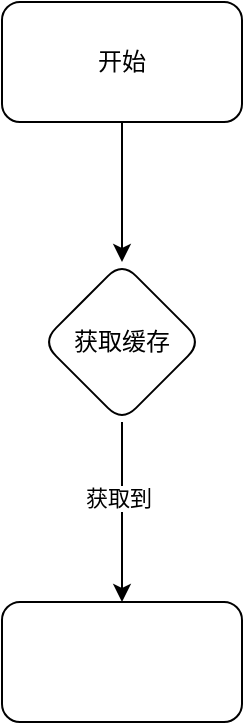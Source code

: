 <mxfile version="14.9.0" type="github"><diagram id="_JXIO3mQWKR-ZUf7hGOx" name="Page-1"><mxGraphModel dx="1298" dy="724" grid="1" gridSize="10" guides="1" tooltips="1" connect="1" arrows="1" fold="1" page="1" pageScale="1" pageWidth="827" pageHeight="1169" math="0" shadow="0"><root><mxCell id="0"/><mxCell id="1" parent="0"/><mxCell id="n1z91pCiqgJu8otjSNTX-5" value="" style="edgeStyle=orthogonalEdgeStyle;rounded=0;orthogonalLoop=1;jettySize=auto;html=1;" edge="1" parent="1" source="n1z91pCiqgJu8otjSNTX-1" target="n1z91pCiqgJu8otjSNTX-4"><mxGeometry relative="1" as="geometry"/></mxCell><mxCell id="n1z91pCiqgJu8otjSNTX-1" value="开始" style="rounded=1;whiteSpace=wrap;html=1;" vertex="1" parent="1"><mxGeometry x="360" y="80" width="120" height="60" as="geometry"/></mxCell><mxCell id="n1z91pCiqgJu8otjSNTX-7" value="" style="edgeStyle=orthogonalEdgeStyle;rounded=0;orthogonalLoop=1;jettySize=auto;html=1;" edge="1" parent="1" source="n1z91pCiqgJu8otjSNTX-4" target="n1z91pCiqgJu8otjSNTX-6"><mxGeometry relative="1" as="geometry"/></mxCell><mxCell id="n1z91pCiqgJu8otjSNTX-9" value="获取到" style="edgeLabel;html=1;align=center;verticalAlign=middle;resizable=0;points=[];" vertex="1" connectable="0" parent="n1z91pCiqgJu8otjSNTX-7"><mxGeometry x="-0.156" y="-2" relative="1" as="geometry"><mxPoint as="offset"/></mxGeometry></mxCell><mxCell id="n1z91pCiqgJu8otjSNTX-4" value="获取缓存" style="rhombus;whiteSpace=wrap;html=1;rounded=1;" vertex="1" parent="1"><mxGeometry x="380" y="210" width="80" height="80" as="geometry"/></mxCell><mxCell id="n1z91pCiqgJu8otjSNTX-6" value="" style="whiteSpace=wrap;html=1;rounded=1;" vertex="1" parent="1"><mxGeometry x="360" y="380" width="120" height="60" as="geometry"/></mxCell></root></mxGraphModel></diagram></mxfile>